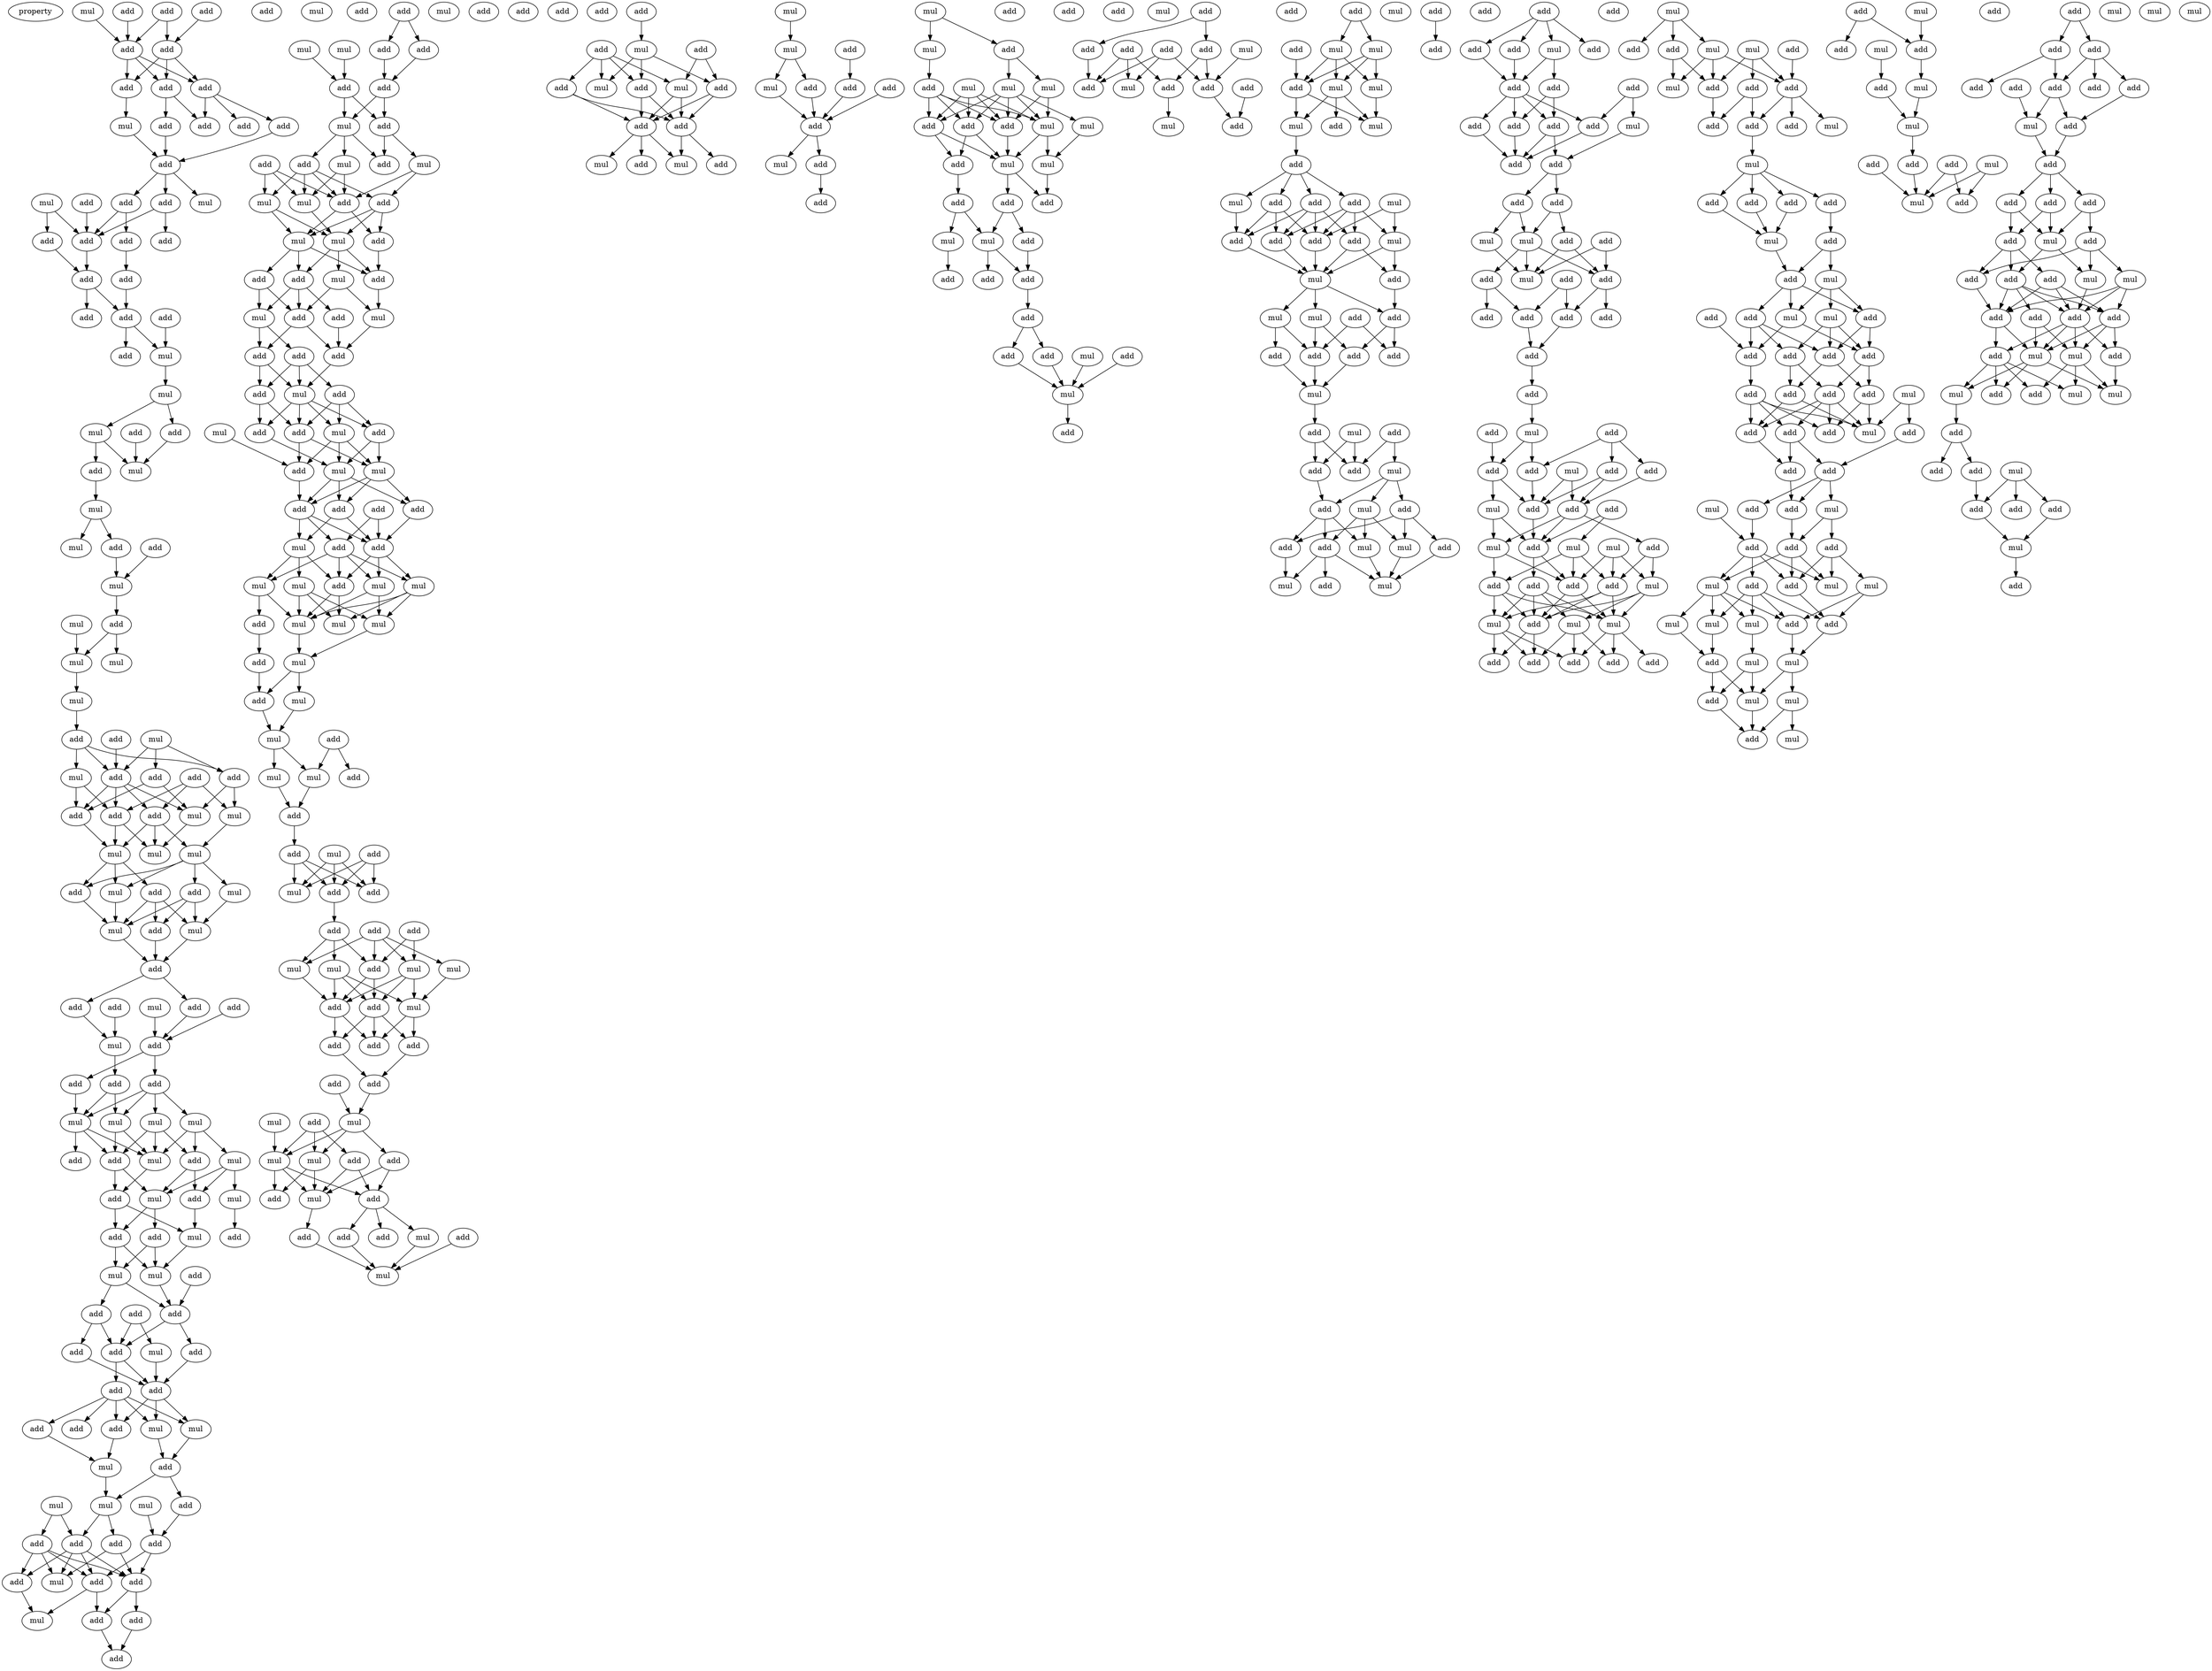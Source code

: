 digraph {
    node [fontcolor=black]
    property [mul=2,lf=1.9]
    0 [ label = add ];
    1 [ label = mul ];
    2 [ label = add ];
    3 [ label = add ];
    4 [ label = add ];
    5 [ label = add ];
    6 [ label = add ];
    7 [ label = add ];
    8 [ label = add ];
    9 [ label = add ];
    10 [ label = add ];
    11 [ label = add ];
    12 [ label = add ];
    13 [ label = mul ];
    14 [ label = add ];
    15 [ label = add ];
    16 [ label = add ];
    17 [ label = add ];
    18 [ label = add ];
    19 [ label = mul ];
    20 [ label = mul ];
    21 [ label = add ];
    22 [ label = add ];
    23 [ label = add ];
    24 [ label = add ];
    25 [ label = add ];
    26 [ label = add ];
    27 [ label = add ];
    28 [ label = add ];
    29 [ label = add ];
    30 [ label = add ];
    31 [ label = mul ];
    32 [ label = mul ];
    33 [ label = mul ];
    34 [ label = add ];
    35 [ label = add ];
    36 [ label = mul ];
    37 [ label = add ];
    38 [ label = mul ];
    39 [ label = mul ];
    40 [ label = mul ];
    41 [ label = add ];
    42 [ label = add ];
    43 [ label = mul ];
    44 [ label = add ];
    45 [ label = mul ];
    46 [ label = mul ];
    47 [ label = mul ];
    48 [ label = mul ];
    49 [ label = add ];
    50 [ label = mul ];
    51 [ label = add ];
    52 [ label = add ];
    53 [ label = mul ];
    54 [ label = add ];
    55 [ label = add ];
    56 [ label = add ];
    57 [ label = add ];
    58 [ label = mul ];
    59 [ label = mul ];
    60 [ label = add ];
    61 [ label = add ];
    62 [ label = mul ];
    63 [ label = mul ];
    64 [ label = mul ];
    65 [ label = mul ];
    66 [ label = add ];
    67 [ label = add ];
    68 [ label = add ];
    69 [ label = mul ];
    70 [ label = mul ];
    71 [ label = mul ];
    72 [ label = add ];
    73 [ label = add ];
    74 [ label = add ];
    75 [ label = add ];
    76 [ label = mul ];
    77 [ label = add ];
    78 [ label = add ];
    79 [ label = add ];
    80 [ label = mul ];
    81 [ label = add ];
    82 [ label = add ];
    83 [ label = add ];
    84 [ label = mul ];
    85 [ label = mul ];
    86 [ label = mul ];
    87 [ label = mul ];
    88 [ label = add ];
    89 [ label = mul ];
    90 [ label = add ];
    91 [ label = mul ];
    92 [ label = add ];
    93 [ label = mul ];
    94 [ label = add ];
    95 [ label = add ];
    96 [ label = mul ];
    97 [ label = add ];
    98 [ label = mul ];
    99 [ label = add ];
    100 [ label = add ];
    101 [ label = mul ];
    102 [ label = add ];
    103 [ label = mul ];
    104 [ label = add ];
    105 [ label = add ];
    106 [ label = add ];
    107 [ label = mul ];
    108 [ label = add ];
    109 [ label = add ];
    110 [ label = add ];
    111 [ label = add ];
    112 [ label = add ];
    113 [ label = add ];
    114 [ label = add ];
    115 [ label = mul ];
    116 [ label = add ];
    117 [ label = mul ];
    118 [ label = add ];
    119 [ label = mul ];
    120 [ label = mul ];
    121 [ label = mul ];
    122 [ label = add ];
    123 [ label = mul ];
    124 [ label = add ];
    125 [ label = add ];
    126 [ label = add ];
    127 [ label = add ];
    128 [ label = mul ];
    129 [ label = add ];
    130 [ label = add ];
    131 [ label = add ];
    132 [ label = add ];
    133 [ label = mul ];
    134 [ label = add ];
    135 [ label = add ];
    136 [ label = add ];
    137 [ label = add ];
    138 [ label = add ];
    139 [ label = add ];
    140 [ label = mul ];
    141 [ label = mul ];
    142 [ label = add ];
    143 [ label = add ];
    144 [ label = add ];
    145 [ label = mul ];
    146 [ label = mul ];
    147 [ label = add ];
    148 [ label = add ];
    149 [ label = add ];
    150 [ label = mul ];
    151 [ label = add ];
    152 [ label = mul ];
    153 [ label = add ];
    154 [ label = mul ];
    155 [ label = mul ];
    156 [ label = mul ];
    157 [ label = add ];
    158 [ label = mul ];
    159 [ label = add ];
    160 [ label = add ];
    161 [ label = add ];
    162 [ label = mul ];
    163 [ label = mul ];
    164 [ label = add ];
    165 [ label = add ];
    166 [ label = add ];
    167 [ label = add ];
    168 [ label = add ];
    169 [ label = add ];
    170 [ label = add ];
    171 [ label = mul ];
    172 [ label = add ];
    173 [ label = add ];
    174 [ label = add ];
    175 [ label = mul ];
    176 [ label = mul ];
    177 [ label = add ];
    178 [ label = mul ];
    179 [ label = mul ];
    180 [ label = add ];
    181 [ label = mul ];
    182 [ label = add ];
    183 [ label = add ];
    184 [ label = add ];
    185 [ label = mul ];
    186 [ label = add ];
    187 [ label = add ];
    188 [ label = add ];
    189 [ label = mul ];
    190 [ label = mul ];
    191 [ label = mul ];
    192 [ label = mul ];
    193 [ label = mul ];
    194 [ label = add ];
    195 [ label = mul ];
    196 [ label = mul ];
    197 [ label = mul ];
    198 [ label = add ];
    199 [ label = add ];
    200 [ label = mul ];
    201 [ label = add ];
    202 [ label = mul ];
    203 [ label = add ];
    204 [ label = add ];
    205 [ label = mul ];
    206 [ label = mul ];
    207 [ label = add ];
    208 [ label = add ];
    209 [ label = add ];
    210 [ label = add ];
    211 [ label = mul ];
    212 [ label = add ];
    213 [ label = add ];
    214 [ label = mul ];
    215 [ label = add ];
    216 [ label = add ];
    217 [ label = add ];
    218 [ label = add ];
    219 [ label = mul ];
    220 [ label = mul ];
    221 [ label = mul ];
    222 [ label = mul ];
    223 [ label = add ];
    224 [ label = mul ];
    225 [ label = add ];
    226 [ label = add ];
    227 [ label = add ];
    228 [ label = add ];
    229 [ label = add ];
    230 [ label = add ];
    231 [ label = add ];
    232 [ label = add ];
    233 [ label = add ];
    234 [ label = mul ];
    235 [ label = mul ];
    236 [ label = mul ];
    237 [ label = add ];
    238 [ label = add ];
    239 [ label = mul ];
    240 [ label = mul ];
    241 [ label = add ];
    242 [ label = add ];
    243 [ label = add ];
    244 [ label = add ];
    245 [ label = add ];
    246 [ label = add ];
    247 [ label = mul ];
    248 [ label = mul ];
    249 [ label = add ];
    250 [ label = add ];
    251 [ label = mul ];
    252 [ label = add ];
    253 [ label = add ];
    254 [ label = add ];
    255 [ label = add ];
    256 [ label = mul ];
    257 [ label = mul ];
    258 [ label = add ];
    259 [ label = add ];
    260 [ label = mul ];
    261 [ label = mul ];
    262 [ label = add ];
    263 [ label = add ];
    264 [ label = mul ];
    265 [ label = add ];
    266 [ label = mul ];
    267 [ label = mul ];
    268 [ label = add ];
    269 [ label = add ];
    270 [ label = add ];
    271 [ label = add ];
    272 [ label = mul ];
    273 [ label = add ];
    274 [ label = add ];
    275 [ label = mul ];
    276 [ label = add ];
    277 [ label = add ];
    278 [ label = mul ];
    279 [ label = add ];
    280 [ label = mul ];
    281 [ label = add ];
    282 [ label = mul ];
    283 [ label = mul ];
    284 [ label = add ];
    285 [ label = add ];
    286 [ label = mul ];
    287 [ label = add ];
    288 [ label = mul ];
    289 [ label = mul ];
    290 [ label = add ];
    291 [ label = mul ];
    292 [ label = add ];
    293 [ label = add ];
    294 [ label = add ];
    295 [ label = add ];
    296 [ label = mul ];
    297 [ label = mul ];
    298 [ label = add ];
    299 [ label = add ];
    300 [ label = add ];
    301 [ label = add ];
    302 [ label = add ];
    303 [ label = add ];
    304 [ label = add ];
    305 [ label = mul ];
    306 [ label = add ];
    307 [ label = mul ];
    308 [ label = mul ];
    309 [ label = add ];
    310 [ label = add ];
    311 [ label = add ];
    312 [ label = add ];
    313 [ label = add ];
    314 [ label = add ];
    315 [ label = mul ];
    316 [ label = add ];
    317 [ label = mul ];
    318 [ label = add ];
    319 [ label = add ];
    320 [ label = add ];
    321 [ label = mul ];
    322 [ label = add ];
    323 [ label = add ];
    324 [ label = add ];
    325 [ label = add ];
    326 [ label = mul ];
    327 [ label = mul ];
    328 [ label = add ];
    329 [ label = mul ];
    330 [ label = mul ];
    331 [ label = mul ];
    332 [ label = add ];
    333 [ label = mul ];
    334 [ label = mul ];
    335 [ label = add ];
    336 [ label = add ];
    337 [ label = add ];
    338 [ label = mul ];
    339 [ label = mul ];
    340 [ label = add ];
    341 [ label = add ];
    342 [ label = mul ];
    343 [ label = add ];
    344 [ label = add ];
    345 [ label = add ];
    346 [ label = mul ];
    347 [ label = add ];
    348 [ label = mul ];
    349 [ label = add ];
    350 [ label = add ];
    351 [ label = mul ];
    352 [ label = add ];
    353 [ label = add ];
    354 [ label = add ];
    355 [ label = add ];
    356 [ label = add ];
    357 [ label = add ];
    358 [ label = mul ];
    359 [ label = mul ];
    360 [ label = add ];
    361 [ label = add ];
    362 [ label = add ];
    363 [ label = mul ];
    364 [ label = add ];
    365 [ label = add ];
    366 [ label = mul ];
    367 [ label = add ];
    368 [ label = add ];
    369 [ label = add ];
    370 [ label = add ];
    371 [ label = add ];
    372 [ label = mul ];
    373 [ label = mul ];
    374 [ label = add ];
    375 [ label = mul ];
    376 [ label = mul ];
    377 [ label = add ];
    378 [ label = add ];
    379 [ label = add ];
    380 [ label = mul ];
    381 [ label = add ];
    382 [ label = add ];
    383 [ label = add ];
    384 [ label = add ];
    385 [ label = add ];
    386 [ label = mul ];
    387 [ label = add ];
    388 [ label = add ];
    389 [ label = add ];
    390 [ label = add ];
    391 [ label = add ];
    392 [ label = add ];
    393 [ label = add ];
    394 [ label = add ];
    395 [ label = add ];
    396 [ label = mul ];
    397 [ label = add ];
    398 [ label = mul ];
    399 [ label = add ];
    400 [ label = add ];
    401 [ label = add ];
    402 [ label = mul ];
    403 [ label = add ];
    404 [ label = add ];
    405 [ label = add ];
    406 [ label = add ];
    407 [ label = add ];
    408 [ label = add ];
    409 [ label = add ];
    410 [ label = add ];
    411 [ label = mul ];
    412 [ label = add ];
    413 [ label = mul ];
    414 [ label = add ];
    415 [ label = add ];
    416 [ label = add ];
    417 [ label = add ];
    418 [ label = mul ];
    419 [ label = add ];
    420 [ label = add ];
    421 [ label = mul ];
    422 [ label = mul ];
    423 [ label = mul ];
    424 [ label = add ];
    425 [ label = add ];
    426 [ label = mul ];
    427 [ label = add ];
    428 [ label = add ];
    429 [ label = add ];
    430 [ label = add ];
    431 [ label = mul ];
    432 [ label = mul ];
    433 [ label = mul ];
    434 [ label = add ];
    435 [ label = add ];
    436 [ label = add ];
    437 [ label = add ];
    438 [ label = add ];
    439 [ label = add ];
    440 [ label = mul ];
    441 [ label = add ];
    442 [ label = mul ];
    443 [ label = add ];
    444 [ label = mul ];
    445 [ label = add ];
    446 [ label = add ];
    447 [ label = mul ];
    448 [ label = add ];
    449 [ label = add ];
    450 [ label = add ];
    451 [ label = mul ];
    452 [ label = add ];
    453 [ label = add ];
    454 [ label = mul ];
    455 [ label = add ];
    456 [ label = add ];
    457 [ label = add ];
    458 [ label = add ];
    459 [ label = mul ];
    460 [ label = add ];
    461 [ label = add ];
    462 [ label = mul ];
    463 [ label = add ];
    464 [ label = add ];
    465 [ label = mul ];
    466 [ label = add ];
    467 [ label = mul ];
    468 [ label = add ];
    469 [ label = add ];
    470 [ label = add ];
    471 [ label = add ];
    472 [ label = add ];
    473 [ label = add ];
    474 [ label = mul ];
    475 [ label = add ];
    476 [ label = add ];
    477 [ label = add ];
    478 [ label = add ];
    479 [ label = add ];
    480 [ label = mul ];
    481 [ label = add ];
    482 [ label = add ];
    483 [ label = add ];
    484 [ label = mul ];
    485 [ label = add ];
    486 [ label = mul ];
    487 [ label = add ];
    488 [ label = add ];
    489 [ label = add ];
    490 [ label = add ];
    491 [ label = mul ];
    492 [ label = add ];
    493 [ label = add ];
    494 [ label = mul ];
    495 [ label = mul ];
    496 [ label = mul ];
    497 [ label = mul ];
    498 [ label = add ];
    499 [ label = mul ];
    500 [ label = add ];
    501 [ label = mul ];
    502 [ label = mul ];
    503 [ label = add ];
    504 [ label = mul ];
    505 [ label = add ];
    506 [ label = mul ];
    507 [ label = mul ];
    508 [ label = add ];
    509 [ label = add ];
    510 [ label = mul ];
    511 [ label = add ];
    512 [ label = add ];
    513 [ label = add ];
    514 [ label = mul ];
    515 [ label = add ];
    516 [ label = mul ];
    517 [ label = mul ];
    518 [ label = add ];
    519 [ label = add ];
    520 [ label = add ];
    521 [ label = mul ];
    522 [ label = mul ];
    523 [ label = add ];
    524 [ label = add ];
    525 [ label = add ];
    526 [ label = add ];
    527 [ label = add ];
    528 [ label = add ];
    529 [ label = add ];
    530 [ label = add ];
    531 [ label = add ];
    532 [ label = add ];
    533 [ label = mul ];
    534 [ label = add ];
    535 [ label = add ];
    536 [ label = add ];
    537 [ label = add ];
    538 [ label = mul ];
    539 [ label = mul ];
    540 [ label = add ];
    541 [ label = add ];
    542 [ label = mul ];
    543 [ label = add ];
    544 [ label = add ];
    545 [ label = mul ];
    546 [ label = add ];
    547 [ label = add ];
    548 [ label = add ];
    549 [ label = add ];
    550 [ label = add ];
    551 [ label = add ];
    552 [ label = mul ];
    553 [ label = mul ];
    554 [ label = add ];
    555 [ label = mul ];
    556 [ label = add ];
    557 [ label = add ];
    558 [ label = mul ];
    559 [ label = mul ];
    560 [ label = add ];
    561 [ label = add ];
    562 [ label = add ];
    563 [ label = mul ];
    564 [ label = add ];
    565 [ label = add ];
    566 [ label = add ];
    567 [ label = mul ];
    568 [ label = mul ];
    569 [ label = mul ];
    570 [ label = add ];
    0 -> 6 [ name = 0 ];
    1 -> 5 [ name = 1 ];
    3 -> 5 [ name = 2 ];
    4 -> 5 [ name = 3 ];
    4 -> 6 [ name = 4 ];
    5 -> 7 [ name = 5 ];
    5 -> 8 [ name = 6 ];
    5 -> 9 [ name = 7 ];
    6 -> 7 [ name = 8 ];
    6 -> 8 [ name = 9 ];
    6 -> 9 [ name = 10 ];
    7 -> 10 [ name = 11 ];
    7 -> 11 [ name = 12 ];
    8 -> 11 [ name = 13 ];
    8 -> 12 [ name = 14 ];
    8 -> 14 [ name = 15 ];
    9 -> 13 [ name = 16 ];
    10 -> 15 [ name = 17 ];
    12 -> 15 [ name = 18 ];
    13 -> 15 [ name = 19 ];
    15 -> 16 [ name = 20 ];
    15 -> 17 [ name = 21 ];
    15 -> 19 [ name = 22 ];
    16 -> 21 [ name = 23 ];
    16 -> 22 [ name = 24 ];
    17 -> 21 [ name = 25 ];
    17 -> 23 [ name = 26 ];
    18 -> 21 [ name = 27 ];
    20 -> 21 [ name = 28 ];
    20 -> 24 [ name = 29 ];
    21 -> 25 [ name = 30 ];
    23 -> 26 [ name = 31 ];
    24 -> 25 [ name = 32 ];
    25 -> 27 [ name = 33 ];
    25 -> 29 [ name = 34 ];
    26 -> 29 [ name = 35 ];
    28 -> 31 [ name = 36 ];
    29 -> 30 [ name = 37 ];
    29 -> 31 [ name = 38 ];
    31 -> 33 [ name = 39 ];
    33 -> 35 [ name = 40 ];
    33 -> 36 [ name = 41 ];
    34 -> 38 [ name = 42 ];
    35 -> 38 [ name = 43 ];
    36 -> 37 [ name = 44 ];
    36 -> 38 [ name = 45 ];
    37 -> 39 [ name = 46 ];
    39 -> 40 [ name = 47 ];
    39 -> 41 [ name = 48 ];
    41 -> 43 [ name = 49 ];
    42 -> 43 [ name = 50 ];
    43 -> 44 [ name = 51 ];
    44 -> 46 [ name = 52 ];
    44 -> 47 [ name = 53 ];
    45 -> 46 [ name = 54 ];
    46 -> 48 [ name = 55 ];
    48 -> 51 [ name = 56 ];
    49 -> 54 [ name = 57 ];
    50 -> 52 [ name = 58 ];
    50 -> 54 [ name = 59 ];
    50 -> 56 [ name = 60 ];
    51 -> 52 [ name = 61 ];
    51 -> 53 [ name = 62 ];
    51 -> 54 [ name = 63 ];
    52 -> 58 [ name = 64 ];
    52 -> 59 [ name = 65 ];
    53 -> 57 [ name = 66 ];
    53 -> 61 [ name = 67 ];
    54 -> 57 [ name = 68 ];
    54 -> 58 [ name = 69 ];
    54 -> 60 [ name = 70 ];
    54 -> 61 [ name = 71 ];
    55 -> 57 [ name = 72 ];
    55 -> 59 [ name = 73 ];
    55 -> 60 [ name = 74 ];
    56 -> 58 [ name = 75 ];
    56 -> 61 [ name = 76 ];
    57 -> 62 [ name = 77 ];
    57 -> 63 [ name = 78 ];
    58 -> 62 [ name = 79 ];
    59 -> 64 [ name = 80 ];
    60 -> 62 [ name = 81 ];
    60 -> 63 [ name = 82 ];
    60 -> 64 [ name = 83 ];
    61 -> 63 [ name = 84 ];
    63 -> 66 [ name = 85 ];
    63 -> 68 [ name = 86 ];
    63 -> 69 [ name = 87 ];
    64 -> 65 [ name = 88 ];
    64 -> 67 [ name = 89 ];
    64 -> 68 [ name = 90 ];
    64 -> 69 [ name = 91 ];
    65 -> 70 [ name = 92 ];
    66 -> 70 [ name = 93 ];
    66 -> 71 [ name = 94 ];
    66 -> 72 [ name = 95 ];
    67 -> 70 [ name = 96 ];
    67 -> 71 [ name = 97 ];
    67 -> 72 [ name = 98 ];
    68 -> 71 [ name = 99 ];
    69 -> 71 [ name = 100 ];
    70 -> 73 [ name = 101 ];
    71 -> 73 [ name = 102 ];
    72 -> 73 [ name = 103 ];
    73 -> 75 [ name = 104 ];
    73 -> 77 [ name = 105 ];
    74 -> 80 [ name = 106 ];
    75 -> 80 [ name = 107 ];
    76 -> 79 [ name = 108 ];
    77 -> 79 [ name = 109 ];
    78 -> 79 [ name = 110 ];
    79 -> 81 [ name = 111 ];
    79 -> 82 [ name = 112 ];
    80 -> 83 [ name = 113 ];
    81 -> 84 [ name = 114 ];
    81 -> 85 [ name = 115 ];
    81 -> 86 [ name = 116 ];
    81 -> 87 [ name = 117 ];
    82 -> 86 [ name = 118 ];
    83 -> 86 [ name = 119 ];
    83 -> 87 [ name = 120 ];
    84 -> 89 [ name = 121 ];
    84 -> 90 [ name = 122 ];
    84 -> 92 [ name = 123 ];
    85 -> 89 [ name = 124 ];
    85 -> 90 [ name = 125 ];
    85 -> 91 [ name = 126 ];
    86 -> 88 [ name = 127 ];
    86 -> 89 [ name = 128 ];
    86 -> 92 [ name = 129 ];
    87 -> 89 [ name = 130 ];
    87 -> 92 [ name = 131 ];
    89 -> 94 [ name = 132 ];
    90 -> 93 [ name = 133 ];
    90 -> 95 [ name = 134 ];
    91 -> 93 [ name = 135 ];
    91 -> 95 [ name = 136 ];
    91 -> 96 [ name = 137 ];
    92 -> 93 [ name = 138 ];
    92 -> 94 [ name = 139 ];
    93 -> 97 [ name = 140 ];
    93 -> 99 [ name = 141 ];
    94 -> 98 [ name = 142 ];
    94 -> 99 [ name = 143 ];
    95 -> 98 [ name = 144 ];
    96 -> 100 [ name = 145 ];
    97 -> 101 [ name = 146 ];
    97 -> 103 [ name = 147 ];
    98 -> 101 [ name = 148 ];
    99 -> 101 [ name = 149 ];
    99 -> 103 [ name = 150 ];
    101 -> 104 [ name = 151 ];
    102 -> 104 [ name = 152 ];
    103 -> 104 [ name = 153 ];
    103 -> 106 [ name = 154 ];
    104 -> 108 [ name = 155 ];
    104 -> 109 [ name = 156 ];
    105 -> 107 [ name = 157 ];
    105 -> 109 [ name = 158 ];
    106 -> 109 [ name = 159 ];
    106 -> 110 [ name = 160 ];
    107 -> 111 [ name = 161 ];
    108 -> 111 [ name = 162 ];
    109 -> 111 [ name = 163 ];
    109 -> 112 [ name = 164 ];
    110 -> 111 [ name = 165 ];
    111 -> 114 [ name = 166 ];
    111 -> 115 [ name = 167 ];
    111 -> 117 [ name = 168 ];
    112 -> 113 [ name = 169 ];
    112 -> 114 [ name = 170 ];
    112 -> 115 [ name = 171 ];
    112 -> 116 [ name = 172 ];
    112 -> 117 [ name = 173 ];
    113 -> 119 [ name = 174 ];
    114 -> 119 [ name = 175 ];
    115 -> 118 [ name = 176 ];
    117 -> 118 [ name = 177 ];
    118 -> 120 [ name = 178 ];
    118 -> 122 [ name = 179 ];
    119 -> 120 [ name = 180 ];
    120 -> 124 [ name = 181 ];
    120 -> 126 [ name = 182 ];
    121 -> 126 [ name = 183 ];
    121 -> 127 [ name = 184 ];
    122 -> 125 [ name = 185 ];
    123 -> 125 [ name = 186 ];
    124 -> 128 [ name = 187 ];
    124 -> 131 [ name = 188 ];
    125 -> 130 [ name = 189 ];
    125 -> 131 [ name = 190 ];
    126 -> 128 [ name = 191 ];
    126 -> 129 [ name = 192 ];
    126 -> 130 [ name = 193 ];
    126 -> 131 [ name = 194 ];
    127 -> 128 [ name = 195 ];
    127 -> 129 [ name = 196 ];
    127 -> 130 [ name = 197 ];
    127 -> 131 [ name = 198 ];
    129 -> 133 [ name = 199 ];
    130 -> 133 [ name = 200 ];
    130 -> 135 [ name = 201 ];
    131 -> 134 [ name = 202 ];
    131 -> 135 [ name = 203 ];
    134 -> 136 [ name = 204 ];
    135 -> 136 [ name = 205 ];
    137 -> 138 [ name = 206 ];
    137 -> 139 [ name = 207 ];
    138 -> 143 [ name = 208 ];
    139 -> 143 [ name = 209 ];
    140 -> 142 [ name = 210 ];
    141 -> 142 [ name = 211 ];
    142 -> 144 [ name = 212 ];
    142 -> 145 [ name = 213 ];
    143 -> 144 [ name = 214 ];
    143 -> 145 [ name = 215 ];
    144 -> 149 [ name = 216 ];
    144 -> 150 [ name = 217 ];
    145 -> 146 [ name = 218 ];
    145 -> 148 [ name = 219 ];
    145 -> 149 [ name = 220 ];
    146 -> 153 [ name = 221 ];
    146 -> 154 [ name = 222 ];
    147 -> 152 [ name = 223 ];
    147 -> 153 [ name = 224 ];
    147 -> 154 [ name = 225 ];
    148 -> 151 [ name = 226 ];
    148 -> 152 [ name = 227 ];
    148 -> 153 [ name = 228 ];
    148 -> 154 [ name = 229 ];
    150 -> 151 [ name = 230 ];
    150 -> 153 [ name = 231 ];
    151 -> 155 [ name = 232 ];
    151 -> 156 [ name = 233 ];
    151 -> 157 [ name = 234 ];
    152 -> 155 [ name = 235 ];
    152 -> 156 [ name = 236 ];
    153 -> 155 [ name = 237 ];
    153 -> 157 [ name = 238 ];
    154 -> 156 [ name = 239 ];
    155 -> 159 [ name = 240 ];
    155 -> 160 [ name = 241 ];
    155 -> 161 [ name = 242 ];
    156 -> 158 [ name = 243 ];
    156 -> 160 [ name = 244 ];
    156 -> 161 [ name = 245 ];
    157 -> 160 [ name = 246 ];
    158 -> 163 [ name = 247 ];
    158 -> 164 [ name = 248 ];
    159 -> 162 [ name = 249 ];
    159 -> 164 [ name = 250 ];
    160 -> 163 [ name = 251 ];
    161 -> 162 [ name = 252 ];
    161 -> 164 [ name = 253 ];
    161 -> 165 [ name = 254 ];
    162 -> 166 [ name = 255 ];
    162 -> 168 [ name = 256 ];
    163 -> 167 [ name = 257 ];
    164 -> 166 [ name = 258 ];
    164 -> 167 [ name = 259 ];
    165 -> 167 [ name = 260 ];
    166 -> 170 [ name = 261 ];
    166 -> 171 [ name = 262 ];
    167 -> 171 [ name = 263 ];
    168 -> 169 [ name = 264 ];
    168 -> 170 [ name = 265 ];
    168 -> 171 [ name = 266 ];
    169 -> 172 [ name = 267 ];
    169 -> 174 [ name = 268 ];
    169 -> 175 [ name = 269 ];
    170 -> 172 [ name = 270 ];
    170 -> 173 [ name = 271 ];
    171 -> 172 [ name = 272 ];
    171 -> 173 [ name = 273 ];
    171 -> 174 [ name = 274 ];
    171 -> 175 [ name = 275 ];
    172 -> 177 [ name = 276 ];
    172 -> 178 [ name = 277 ];
    173 -> 179 [ name = 278 ];
    174 -> 178 [ name = 279 ];
    174 -> 179 [ name = 280 ];
    175 -> 177 [ name = 281 ];
    175 -> 178 [ name = 282 ];
    175 -> 179 [ name = 283 ];
    176 -> 177 [ name = 284 ];
    177 -> 184 [ name = 285 ];
    178 -> 182 [ name = 286 ];
    178 -> 183 [ name = 287 ];
    178 -> 184 [ name = 288 ];
    179 -> 182 [ name = 289 ];
    179 -> 183 [ name = 290 ];
    179 -> 184 [ name = 291 ];
    180 -> 186 [ name = 292 ];
    180 -> 187 [ name = 293 ];
    182 -> 187 [ name = 294 ];
    183 -> 185 [ name = 295 ];
    183 -> 187 [ name = 296 ];
    184 -> 185 [ name = 297 ];
    184 -> 186 [ name = 298 ];
    184 -> 187 [ name = 299 ];
    185 -> 188 [ name = 300 ];
    185 -> 191 [ name = 301 ];
    185 -> 192 [ name = 302 ];
    186 -> 188 [ name = 303 ];
    186 -> 189 [ name = 304 ];
    186 -> 190 [ name = 305 ];
    186 -> 191 [ name = 306 ];
    187 -> 188 [ name = 307 ];
    187 -> 189 [ name = 308 ];
    187 -> 190 [ name = 309 ];
    188 -> 195 [ name = 310 ];
    188 -> 196 [ name = 311 ];
    189 -> 193 [ name = 312 ];
    189 -> 195 [ name = 313 ];
    189 -> 196 [ name = 314 ];
    190 -> 193 [ name = 315 ];
    190 -> 196 [ name = 316 ];
    191 -> 194 [ name = 317 ];
    191 -> 196 [ name = 318 ];
    192 -> 193 [ name = 319 ];
    192 -> 195 [ name = 320 ];
    192 -> 196 [ name = 321 ];
    193 -> 197 [ name = 322 ];
    194 -> 198 [ name = 323 ];
    196 -> 197 [ name = 324 ];
    197 -> 200 [ name = 325 ];
    197 -> 201 [ name = 326 ];
    198 -> 201 [ name = 327 ];
    200 -> 202 [ name = 328 ];
    201 -> 202 [ name = 329 ];
    202 -> 205 [ name = 330 ];
    202 -> 206 [ name = 331 ];
    203 -> 205 [ name = 332 ];
    203 -> 207 [ name = 333 ];
    205 -> 208 [ name = 334 ];
    206 -> 208 [ name = 335 ];
    208 -> 210 [ name = 336 ];
    209 -> 213 [ name = 337 ];
    209 -> 214 [ name = 338 ];
    209 -> 215 [ name = 339 ];
    210 -> 213 [ name = 340 ];
    210 -> 214 [ name = 341 ];
    210 -> 215 [ name = 342 ];
    211 -> 213 [ name = 343 ];
    211 -> 214 [ name = 344 ];
    211 -> 215 [ name = 345 ];
    215 -> 216 [ name = 346 ];
    216 -> 221 [ name = 347 ];
    216 -> 222 [ name = 348 ];
    216 -> 223 [ name = 349 ];
    217 -> 219 [ name = 350 ];
    217 -> 220 [ name = 351 ];
    217 -> 221 [ name = 352 ];
    217 -> 223 [ name = 353 ];
    218 -> 219 [ name = 354 ];
    218 -> 223 [ name = 355 ];
    219 -> 224 [ name = 356 ];
    219 -> 225 [ name = 357 ];
    219 -> 226 [ name = 358 ];
    220 -> 224 [ name = 359 ];
    221 -> 226 [ name = 360 ];
    222 -> 224 [ name = 361 ];
    222 -> 225 [ name = 362 ];
    222 -> 226 [ name = 363 ];
    223 -> 225 [ name = 364 ];
    223 -> 226 [ name = 365 ];
    224 -> 227 [ name = 366 ];
    224 -> 228 [ name = 367 ];
    225 -> 227 [ name = 368 ];
    225 -> 228 [ name = 369 ];
    225 -> 229 [ name = 370 ];
    226 -> 227 [ name = 371 ];
    226 -> 229 [ name = 372 ];
    228 -> 231 [ name = 373 ];
    229 -> 231 [ name = 374 ];
    230 -> 234 [ name = 375 ];
    231 -> 234 [ name = 376 ];
    233 -> 236 [ name = 377 ];
    233 -> 237 [ name = 378 ];
    233 -> 239 [ name = 379 ];
    234 -> 236 [ name = 380 ];
    234 -> 238 [ name = 381 ];
    234 -> 239 [ name = 382 ];
    235 -> 236 [ name = 383 ];
    236 -> 240 [ name = 384 ];
    236 -> 241 [ name = 385 ];
    236 -> 242 [ name = 386 ];
    237 -> 240 [ name = 387 ];
    237 -> 242 [ name = 388 ];
    238 -> 240 [ name = 389 ];
    238 -> 242 [ name = 390 ];
    239 -> 240 [ name = 391 ];
    239 -> 241 [ name = 392 ];
    240 -> 246 [ name = 393 ];
    242 -> 244 [ name = 394 ];
    242 -> 245 [ name = 395 ];
    242 -> 247 [ name = 396 ];
    243 -> 248 [ name = 397 ];
    244 -> 248 [ name = 398 ];
    246 -> 248 [ name = 399 ];
    247 -> 248 [ name = 400 ];
    249 -> 251 [ name = 401 ];
    250 -> 253 [ name = 402 ];
    250 -> 254 [ name = 403 ];
    250 -> 256 [ name = 404 ];
    250 -> 257 [ name = 405 ];
    251 -> 254 [ name = 406 ];
    251 -> 255 [ name = 407 ];
    251 -> 256 [ name = 408 ];
    252 -> 255 [ name = 409 ];
    252 -> 257 [ name = 410 ];
    253 -> 258 [ name = 411 ];
    253 -> 259 [ name = 412 ];
    254 -> 258 [ name = 413 ];
    254 -> 259 [ name = 414 ];
    255 -> 258 [ name = 415 ];
    255 -> 259 [ name = 416 ];
    257 -> 258 [ name = 417 ];
    257 -> 259 [ name = 418 ];
    258 -> 260 [ name = 419 ];
    258 -> 263 [ name = 420 ];
    259 -> 260 [ name = 421 ];
    259 -> 261 [ name = 422 ];
    259 -> 262 [ name = 423 ];
    264 -> 266 [ name = 424 ];
    265 -> 268 [ name = 425 ];
    266 -> 267 [ name = 426 ];
    266 -> 270 [ name = 427 ];
    267 -> 271 [ name = 428 ];
    268 -> 271 [ name = 429 ];
    269 -> 271 [ name = 430 ];
    270 -> 271 [ name = 431 ];
    271 -> 272 [ name = 432 ];
    271 -> 273 [ name = 433 ];
    273 -> 274 [ name = 434 ];
    275 -> 278 [ name = 435 ];
    275 -> 279 [ name = 436 ];
    278 -> 281 [ name = 437 ];
    279 -> 280 [ name = 438 ];
    279 -> 282 [ name = 439 ];
    280 -> 284 [ name = 440 ];
    280 -> 285 [ name = 441 ];
    280 -> 286 [ name = 442 ];
    280 -> 287 [ name = 443 ];
    280 -> 288 [ name = 444 ];
    281 -> 284 [ name = 445 ];
    281 -> 285 [ name = 446 ];
    281 -> 287 [ name = 447 ];
    281 -> 288 [ name = 448 ];
    282 -> 287 [ name = 449 ];
    282 -> 288 [ name = 450 ];
    283 -> 284 [ name = 451 ];
    283 -> 285 [ name = 452 ];
    283 -> 287 [ name = 453 ];
    283 -> 288 [ name = 454 ];
    284 -> 289 [ name = 455 ];
    284 -> 290 [ name = 456 ];
    285 -> 289 [ name = 457 ];
    285 -> 290 [ name = 458 ];
    286 -> 291 [ name = 459 ];
    287 -> 289 [ name = 460 ];
    288 -> 289 [ name = 461 ];
    288 -> 291 [ name = 462 ];
    289 -> 292 [ name = 463 ];
    289 -> 294 [ name = 464 ];
    290 -> 293 [ name = 465 ];
    291 -> 294 [ name = 466 ];
    292 -> 295 [ name = 467 ];
    292 -> 296 [ name = 468 ];
    293 -> 296 [ name = 469 ];
    293 -> 297 [ name = 470 ];
    295 -> 300 [ name = 471 ];
    296 -> 299 [ name = 472 ];
    296 -> 300 [ name = 473 ];
    297 -> 301 [ name = 474 ];
    300 -> 302 [ name = 475 ];
    302 -> 303 [ name = 476 ];
    302 -> 304 [ name = 477 ];
    303 -> 308 [ name = 478 ];
    304 -> 308 [ name = 479 ];
    305 -> 308 [ name = 480 ];
    306 -> 308 [ name = 481 ];
    308 -> 309 [ name = 482 ];
    310 -> 312 [ name = 483 ];
    310 -> 313 [ name = 484 ];
    311 -> 316 [ name = 485 ];
    311 -> 317 [ name = 486 ];
    311 -> 319 [ name = 487 ];
    312 -> 319 [ name = 488 ];
    313 -> 316 [ name = 489 ];
    313 -> 320 [ name = 490 ];
    314 -> 317 [ name = 491 ];
    314 -> 319 [ name = 492 ];
    314 -> 320 [ name = 493 ];
    315 -> 320 [ name = 494 ];
    316 -> 321 [ name = 495 ];
    318 -> 322 [ name = 496 ];
    320 -> 322 [ name = 497 ];
    324 -> 326 [ name = 498 ];
    324 -> 327 [ name = 499 ];
    325 -> 328 [ name = 500 ];
    326 -> 328 [ name = 501 ];
    326 -> 329 [ name = 502 ];
    326 -> 330 [ name = 503 ];
    327 -> 328 [ name = 504 ];
    327 -> 329 [ name = 505 ];
    327 -> 330 [ name = 506 ];
    328 -> 331 [ name = 507 ];
    328 -> 334 [ name = 508 ];
    329 -> 331 [ name = 509 ];
    329 -> 332 [ name = 510 ];
    329 -> 334 [ name = 511 ];
    330 -> 334 [ name = 512 ];
    331 -> 335 [ name = 513 ];
    335 -> 336 [ name = 514 ];
    335 -> 337 [ name = 515 ];
    335 -> 338 [ name = 516 ];
    335 -> 340 [ name = 517 ];
    336 -> 341 [ name = 518 ];
    336 -> 343 [ name = 519 ];
    336 -> 344 [ name = 520 ];
    336 -> 345 [ name = 521 ];
    337 -> 342 [ name = 522 ];
    337 -> 343 [ name = 523 ];
    337 -> 344 [ name = 524 ];
    337 -> 345 [ name = 525 ];
    338 -> 341 [ name = 526 ];
    339 -> 342 [ name = 527 ];
    339 -> 343 [ name = 528 ];
    340 -> 341 [ name = 529 ];
    340 -> 343 [ name = 530 ];
    340 -> 345 [ name = 531 ];
    341 -> 346 [ name = 532 ];
    342 -> 346 [ name = 533 ];
    342 -> 347 [ name = 534 ];
    343 -> 346 [ name = 535 ];
    344 -> 346 [ name = 536 ];
    344 -> 347 [ name = 537 ];
    345 -> 346 [ name = 538 ];
    346 -> 348 [ name = 539 ];
    346 -> 351 [ name = 540 ];
    346 -> 352 [ name = 541 ];
    347 -> 352 [ name = 542 ];
    348 -> 353 [ name = 543 ];
    348 -> 356 [ name = 544 ];
    349 -> 357 [ name = 545 ];
    350 -> 354 [ name = 546 ];
    350 -> 356 [ name = 547 ];
    351 -> 355 [ name = 548 ];
    351 -> 356 [ name = 549 ];
    352 -> 353 [ name = 550 ];
    352 -> 354 [ name = 551 ];
    353 -> 358 [ name = 552 ];
    355 -> 358 [ name = 553 ];
    356 -> 358 [ name = 554 ];
    358 -> 360 [ name = 555 ];
    359 -> 362 [ name = 556 ];
    359 -> 364 [ name = 557 ];
    360 -> 362 [ name = 558 ];
    360 -> 364 [ name = 559 ];
    361 -> 363 [ name = 560 ];
    361 -> 364 [ name = 561 ];
    362 -> 367 [ name = 562 ];
    363 -> 366 [ name = 563 ];
    363 -> 367 [ name = 564 ];
    363 -> 368 [ name = 565 ];
    366 -> 370 [ name = 566 ];
    366 -> 372 [ name = 567 ];
    366 -> 373 [ name = 568 ];
    367 -> 369 [ name = 569 ];
    367 -> 370 [ name = 570 ];
    367 -> 372 [ name = 571 ];
    368 -> 369 [ name = 572 ];
    368 -> 371 [ name = 573 ];
    368 -> 373 [ name = 574 ];
    369 -> 375 [ name = 575 ];
    370 -> 374 [ name = 576 ];
    370 -> 375 [ name = 577 ];
    370 -> 376 [ name = 578 ];
    371 -> 376 [ name = 579 ];
    372 -> 376 [ name = 580 ];
    373 -> 376 [ name = 581 ];
    377 -> 379 [ name = 582 ];
    377 -> 380 [ name = 583 ];
    377 -> 381 [ name = 584 ];
    377 -> 382 [ name = 585 ];
    379 -> 383 [ name = 586 ];
    380 -> 383 [ name = 587 ];
    380 -> 384 [ name = 588 ];
    381 -> 383 [ name = 589 ];
    383 -> 387 [ name = 590 ];
    383 -> 388 [ name = 591 ];
    383 -> 389 [ name = 592 ];
    383 -> 390 [ name = 593 ];
    384 -> 388 [ name = 594 ];
    384 -> 389 [ name = 595 ];
    385 -> 386 [ name = 596 ];
    385 -> 390 [ name = 597 ];
    386 -> 391 [ name = 598 ];
    387 -> 392 [ name = 599 ];
    388 -> 391 [ name = 600 ];
    388 -> 392 [ name = 601 ];
    389 -> 392 [ name = 602 ];
    390 -> 392 [ name = 603 ];
    391 -> 393 [ name = 604 ];
    391 -> 394 [ name = 605 ];
    393 -> 396 [ name = 606 ];
    393 -> 398 [ name = 607 ];
    394 -> 397 [ name = 608 ];
    394 -> 398 [ name = 609 ];
    395 -> 400 [ name = 610 ];
    395 -> 402 [ name = 611 ];
    396 -> 402 [ name = 612 ];
    397 -> 400 [ name = 613 ];
    397 -> 402 [ name = 614 ];
    398 -> 399 [ name = 615 ];
    398 -> 400 [ name = 616 ];
    398 -> 402 [ name = 617 ];
    399 -> 403 [ name = 618 ];
    399 -> 404 [ name = 619 ];
    400 -> 405 [ name = 620 ];
    400 -> 406 [ name = 621 ];
    401 -> 403 [ name = 622 ];
    401 -> 405 [ name = 623 ];
    403 -> 407 [ name = 624 ];
    405 -> 407 [ name = 625 ];
    407 -> 408 [ name = 626 ];
    408 -> 411 [ name = 627 ];
    409 -> 416 [ name = 628 ];
    410 -> 412 [ name = 629 ];
    410 -> 414 [ name = 630 ];
    410 -> 415 [ name = 631 ];
    411 -> 414 [ name = 632 ];
    411 -> 416 [ name = 633 ];
    412 -> 419 [ name = 634 ];
    412 -> 420 [ name = 635 ];
    413 -> 419 [ name = 636 ];
    413 -> 420 [ name = 637 ];
    414 -> 419 [ name = 638 ];
    415 -> 420 [ name = 639 ];
    416 -> 418 [ name = 640 ];
    416 -> 419 [ name = 641 ];
    417 -> 421 [ name = 642 ];
    417 -> 424 [ name = 643 ];
    418 -> 423 [ name = 644 ];
    418 -> 424 [ name = 645 ];
    419 -> 424 [ name = 646 ];
    420 -> 423 [ name = 647 ];
    420 -> 424 [ name = 648 ];
    420 -> 425 [ name = 649 ];
    421 -> 427 [ name = 650 ];
    421 -> 428 [ name = 651 ];
    421 -> 429 [ name = 652 ];
    422 -> 426 [ name = 653 ];
    422 -> 427 [ name = 654 ];
    422 -> 429 [ name = 655 ];
    423 -> 428 [ name = 656 ];
    423 -> 429 [ name = 657 ];
    424 -> 429 [ name = 658 ];
    424 -> 430 [ name = 659 ];
    425 -> 426 [ name = 660 ];
    425 -> 427 [ name = 661 ];
    426 -> 431 [ name = 662 ];
    426 -> 432 [ name = 663 ];
    426 -> 434 [ name = 664 ];
    427 -> 431 [ name = 665 ];
    427 -> 433 [ name = 666 ];
    427 -> 434 [ name = 667 ];
    428 -> 431 [ name = 668 ];
    428 -> 433 [ name = 669 ];
    428 -> 434 [ name = 670 ];
    429 -> 431 [ name = 671 ];
    429 -> 434 [ name = 672 ];
    430 -> 431 [ name = 673 ];
    430 -> 432 [ name = 674 ];
    430 -> 433 [ name = 675 ];
    430 -> 434 [ name = 676 ];
    431 -> 435 [ name = 677 ];
    431 -> 437 [ name = 678 ];
    431 -> 439 [ name = 679 ];
    432 -> 435 [ name = 680 ];
    432 -> 437 [ name = 681 ];
    432 -> 438 [ name = 682 ];
    433 -> 436 [ name = 683 ];
    433 -> 437 [ name = 684 ];
    433 -> 438 [ name = 685 ];
    434 -> 436 [ name = 686 ];
    434 -> 438 [ name = 687 ];
    440 -> 443 [ name = 688 ];
    440 -> 444 [ name = 689 ];
    440 -> 445 [ name = 690 ];
    441 -> 449 [ name = 691 ];
    442 -> 446 [ name = 692 ];
    442 -> 448 [ name = 693 ];
    442 -> 449 [ name = 694 ];
    444 -> 446 [ name = 695 ];
    444 -> 447 [ name = 696 ];
    444 -> 449 [ name = 697 ];
    445 -> 446 [ name = 698 ];
    445 -> 447 [ name = 699 ];
    446 -> 452 [ name = 700 ];
    448 -> 452 [ name = 701 ];
    448 -> 453 [ name = 702 ];
    449 -> 450 [ name = 703 ];
    449 -> 451 [ name = 704 ];
    449 -> 453 [ name = 705 ];
    453 -> 454 [ name = 706 ];
    454 -> 455 [ name = 707 ];
    454 -> 456 [ name = 708 ];
    454 -> 457 [ name = 709 ];
    454 -> 458 [ name = 710 ];
    455 -> 459 [ name = 711 ];
    456 -> 459 [ name = 712 ];
    457 -> 460 [ name = 713 ];
    458 -> 459 [ name = 714 ];
    459 -> 461 [ name = 715 ];
    460 -> 461 [ name = 716 ];
    460 -> 462 [ name = 717 ];
    461 -> 463 [ name = 718 ];
    461 -> 464 [ name = 719 ];
    461 -> 467 [ name = 720 ];
    462 -> 463 [ name = 721 ];
    462 -> 465 [ name = 722 ];
    462 -> 467 [ name = 723 ];
    463 -> 470 [ name = 724 ];
    463 -> 471 [ name = 725 ];
    464 -> 468 [ name = 726 ];
    464 -> 469 [ name = 727 ];
    464 -> 471 [ name = 728 ];
    465 -> 469 [ name = 729 ];
    465 -> 470 [ name = 730 ];
    465 -> 471 [ name = 731 ];
    466 -> 468 [ name = 732 ];
    467 -> 468 [ name = 733 ];
    467 -> 470 [ name = 734 ];
    468 -> 472 [ name = 735 ];
    469 -> 473 [ name = 736 ];
    469 -> 476 [ name = 737 ];
    470 -> 473 [ name = 738 ];
    470 -> 475 [ name = 739 ];
    471 -> 475 [ name = 740 ];
    471 -> 476 [ name = 741 ];
    472 -> 477 [ name = 742 ];
    472 -> 479 [ name = 743 ];
    472 -> 480 [ name = 744 ];
    472 -> 481 [ name = 745 ];
    473 -> 477 [ name = 746 ];
    473 -> 479 [ name = 747 ];
    473 -> 480 [ name = 748 ];
    473 -> 481 [ name = 749 ];
    474 -> 478 [ name = 750 ];
    474 -> 480 [ name = 751 ];
    475 -> 479 [ name = 752 ];
    475 -> 480 [ name = 753 ];
    476 -> 480 [ name = 754 ];
    476 -> 481 [ name = 755 ];
    477 -> 482 [ name = 756 ];
    477 -> 483 [ name = 757 ];
    478 -> 483 [ name = 758 ];
    481 -> 482 [ name = 759 ];
    482 -> 485 [ name = 760 ];
    483 -> 484 [ name = 761 ];
    483 -> 485 [ name = 762 ];
    483 -> 487 [ name = 763 ];
    484 -> 489 [ name = 764 ];
    484 -> 490 [ name = 765 ];
    485 -> 489 [ name = 766 ];
    486 -> 488 [ name = 767 ];
    487 -> 488 [ name = 768 ];
    488 -> 491 [ name = 769 ];
    488 -> 492 [ name = 770 ];
    488 -> 493 [ name = 771 ];
    488 -> 494 [ name = 772 ];
    489 -> 491 [ name = 773 ];
    489 -> 492 [ name = 774 ];
    489 -> 494 [ name = 775 ];
    490 -> 492 [ name = 776 ];
    490 -> 494 [ name = 777 ];
    490 -> 495 [ name = 778 ];
    491 -> 496 [ name = 779 ];
    491 -> 497 [ name = 780 ];
    491 -> 499 [ name = 781 ];
    491 -> 500 [ name = 782 ];
    492 -> 498 [ name = 783 ];
    493 -> 496 [ name = 784 ];
    493 -> 498 [ name = 785 ];
    493 -> 499 [ name = 786 ];
    493 -> 500 [ name = 787 ];
    495 -> 498 [ name = 788 ];
    495 -> 500 [ name = 789 ];
    496 -> 503 [ name = 790 ];
    497 -> 503 [ name = 791 ];
    498 -> 501 [ name = 792 ];
    499 -> 502 [ name = 793 ];
    500 -> 501 [ name = 794 ];
    501 -> 504 [ name = 795 ];
    501 -> 506 [ name = 796 ];
    502 -> 505 [ name = 797 ];
    502 -> 506 [ name = 798 ];
    503 -> 505 [ name = 799 ];
    503 -> 506 [ name = 800 ];
    504 -> 507 [ name = 801 ];
    504 -> 508 [ name = 802 ];
    505 -> 508 [ name = 803 ];
    506 -> 508 [ name = 804 ];
    509 -> 511 [ name = 805 ];
    509 -> 513 [ name = 806 ];
    510 -> 513 [ name = 807 ];
    513 -> 516 [ name = 808 ];
    514 -> 515 [ name = 809 ];
    515 -> 517 [ name = 810 ];
    516 -> 517 [ name = 811 ];
    517 -> 520 [ name = 812 ];
    518 -> 522 [ name = 813 ];
    518 -> 523 [ name = 814 ];
    519 -> 522 [ name = 815 ];
    520 -> 522 [ name = 816 ];
    521 -> 522 [ name = 817 ];
    521 -> 523 [ name = 818 ];
    524 -> 525 [ name = 819 ];
    524 -> 526 [ name = 820 ];
    525 -> 528 [ name = 821 ];
    525 -> 530 [ name = 822 ];
    526 -> 527 [ name = 823 ];
    526 -> 529 [ name = 824 ];
    526 -> 530 [ name = 825 ];
    527 -> 532 [ name = 826 ];
    530 -> 532 [ name = 827 ];
    530 -> 533 [ name = 828 ];
    531 -> 533 [ name = 829 ];
    532 -> 534 [ name = 830 ];
    533 -> 534 [ name = 831 ];
    534 -> 535 [ name = 832 ];
    534 -> 536 [ name = 833 ];
    534 -> 537 [ name = 834 ];
    535 -> 539 [ name = 835 ];
    535 -> 541 [ name = 836 ];
    536 -> 539 [ name = 837 ];
    536 -> 540 [ name = 838 ];
    537 -> 539 [ name = 839 ];
    537 -> 541 [ name = 840 ];
    539 -> 542 [ name = 841 ];
    539 -> 544 [ name = 842 ];
    540 -> 542 [ name = 843 ];
    540 -> 545 [ name = 844 ];
    540 -> 546 [ name = 845 ];
    541 -> 543 [ name = 846 ];
    541 -> 544 [ name = 847 ];
    541 -> 546 [ name = 848 ];
    542 -> 549 [ name = 849 ];
    543 -> 548 [ name = 850 ];
    543 -> 549 [ name = 851 ];
    543 -> 550 [ name = 852 ];
    544 -> 547 [ name = 853 ];
    544 -> 548 [ name = 854 ];
    544 -> 549 [ name = 855 ];
    544 -> 550 [ name = 856 ];
    545 -> 548 [ name = 857 ];
    545 -> 549 [ name = 858 ];
    545 -> 550 [ name = 859 ];
    546 -> 548 [ name = 860 ];
    547 -> 552 [ name = 861 ];
    547 -> 553 [ name = 862 ];
    548 -> 553 [ name = 863 ];
    548 -> 554 [ name = 864 ];
    549 -> 551 [ name = 865 ];
    549 -> 552 [ name = 866 ];
    549 -> 553 [ name = 867 ];
    549 -> 554 [ name = 868 ];
    550 -> 551 [ name = 869 ];
    550 -> 552 [ name = 870 ];
    550 -> 553 [ name = 871 ];
    551 -> 559 [ name = 872 ];
    552 -> 555 [ name = 873 ];
    552 -> 557 [ name = 874 ];
    552 -> 559 [ name = 875 ];
    553 -> 556 [ name = 876 ];
    553 -> 558 [ name = 877 ];
    553 -> 559 [ name = 878 ];
    554 -> 555 [ name = 879 ];
    554 -> 556 [ name = 880 ];
    554 -> 557 [ name = 881 ];
    554 -> 558 [ name = 882 ];
    558 -> 560 [ name = 883 ];
    560 -> 561 [ name = 884 ];
    560 -> 562 [ name = 885 ];
    562 -> 565 [ name = 886 ];
    563 -> 564 [ name = 887 ];
    563 -> 565 [ name = 888 ];
    563 -> 566 [ name = 889 ];
    565 -> 567 [ name = 890 ];
    566 -> 567 [ name = 891 ];
    567 -> 570 [ name = 892 ];
}
